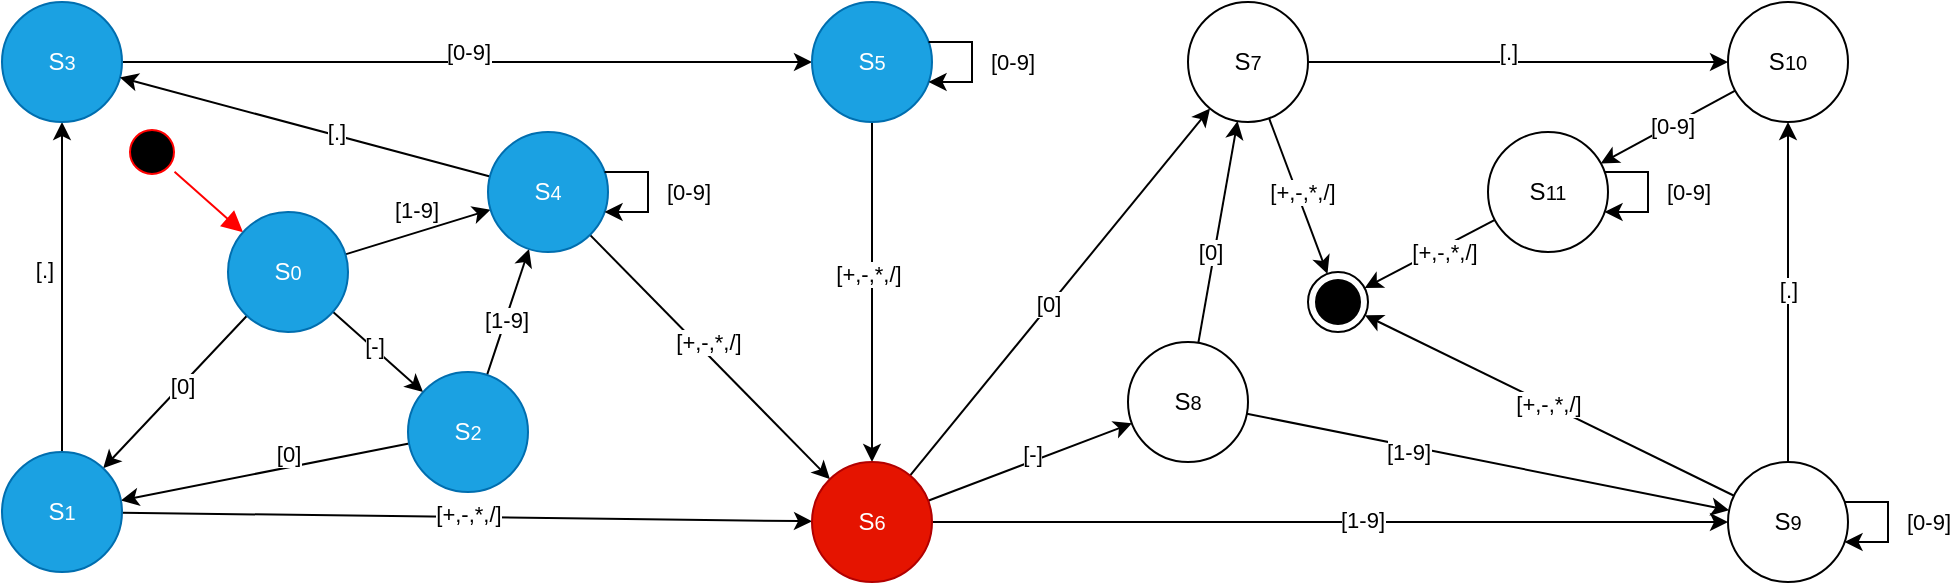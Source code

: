<mxfile version="24.7.5">
  <diagram name="Page-1" id="58cdce13-f638-feb5-8d6f-7d28b1aa9fa0">
    <mxGraphModel dx="1118" dy="667" grid="1" gridSize="10" guides="1" tooltips="1" connect="1" arrows="1" fold="1" page="1" pageScale="1" pageWidth="1100" pageHeight="850" background="none" math="0" shadow="0">
      <root>
        <mxCell id="0" />
        <mxCell id="1" parent="0" />
        <mxCell id="7sJPHcxp8LxkouLE9m6g-2" value="" style="ellipse;html=1;shape=startState;fillColor=#000000;strokeColor=#ff0000;" parent="1" vertex="1">
          <mxGeometry x="139" y="340" width="30" height="30" as="geometry" />
        </mxCell>
        <mxCell id="7sJPHcxp8LxkouLE9m6g-3" value="" style="html=1;verticalAlign=bottom;endArrow=block;endSize=8;strokeColor=#ff0000;rounded=0;endFill=1;" parent="1" source="7sJPHcxp8LxkouLE9m6g-2" target="7sJPHcxp8LxkouLE9m6g-6" edge="1">
          <mxGeometry relative="1" as="geometry">
            <mxPoint x="149" y="310" as="targetPoint" />
          </mxGeometry>
        </mxCell>
        <mxCell id="7sJPHcxp8LxkouLE9m6g-9" style="rounded=0;orthogonalLoop=1;jettySize=auto;html=1;" parent="1" source="7sJPHcxp8LxkouLE9m6g-6" target="7sJPHcxp8LxkouLE9m6g-8" edge="1">
          <mxGeometry relative="1" as="geometry" />
        </mxCell>
        <mxCell id="7sJPHcxp8LxkouLE9m6g-10" value="[-]" style="edgeLabel;html=1;align=center;verticalAlign=middle;resizable=0;points=[];" parent="7sJPHcxp8LxkouLE9m6g-9" vertex="1" connectable="0">
          <mxGeometry x="-0.123" y="1" relative="1" as="geometry">
            <mxPoint as="offset" />
          </mxGeometry>
        </mxCell>
        <mxCell id="7sJPHcxp8LxkouLE9m6g-13" style="rounded=0;orthogonalLoop=1;jettySize=auto;html=1;" parent="1" source="7sJPHcxp8LxkouLE9m6g-6" target="7sJPHcxp8LxkouLE9m6g-12" edge="1">
          <mxGeometry relative="1" as="geometry" />
        </mxCell>
        <mxCell id="7sJPHcxp8LxkouLE9m6g-14" value="[0]" style="edgeLabel;html=1;align=center;verticalAlign=middle;resizable=0;points=[];" parent="7sJPHcxp8LxkouLE9m6g-13" vertex="1" connectable="0">
          <mxGeometry x="-0.096" relative="1" as="geometry">
            <mxPoint as="offset" />
          </mxGeometry>
        </mxCell>
        <mxCell id="7sJPHcxp8LxkouLE9m6g-92" style="rounded=0;orthogonalLoop=1;jettySize=auto;html=1;" parent="1" source="7sJPHcxp8LxkouLE9m6g-6" target="7sJPHcxp8LxkouLE9m6g-24" edge="1">
          <mxGeometry relative="1" as="geometry">
            <mxPoint x="198.682" y="308.079" as="sourcePoint" />
            <mxPoint x="379.001" y="326.892" as="targetPoint" />
          </mxGeometry>
        </mxCell>
        <mxCell id="7sJPHcxp8LxkouLE9m6g-93" value="[1-9]" style="edgeLabel;html=1;align=center;verticalAlign=middle;resizable=0;points=[];" parent="7sJPHcxp8LxkouLE9m6g-92" vertex="1" connectable="0">
          <mxGeometry x="-0.302" y="-3" relative="1" as="geometry">
            <mxPoint x="9" y="-18" as="offset" />
          </mxGeometry>
        </mxCell>
        <mxCell id="7sJPHcxp8LxkouLE9m6g-6" value="S&lt;span style=&quot;font-size: 10px;&quot;&gt;0&lt;/span&gt;" style="shape=ellipse;html=1;dashed=0;whiteSpace=wrap;aspect=fixed;perimeter=ellipsePerimeter;fillColor=#1ba1e2;fontColor=#ffffff;strokeColor=#006EAF;" parent="1" vertex="1">
          <mxGeometry x="192" y="385" width="60" height="60" as="geometry" />
        </mxCell>
        <mxCell id="7sJPHcxp8LxkouLE9m6g-19" style="rounded=0;orthogonalLoop=1;jettySize=auto;html=1;" parent="1" source="7sJPHcxp8LxkouLE9m6g-8" target="7sJPHcxp8LxkouLE9m6g-12" edge="1">
          <mxGeometry relative="1" as="geometry" />
        </mxCell>
        <mxCell id="7sJPHcxp8LxkouLE9m6g-20" value="[0]" style="edgeLabel;html=1;align=center;verticalAlign=middle;resizable=0;points=[];" parent="7sJPHcxp8LxkouLE9m6g-19" vertex="1" connectable="0">
          <mxGeometry x="-0.26" y="-1" relative="1" as="geometry">
            <mxPoint x="-7" y="-5" as="offset" />
          </mxGeometry>
        </mxCell>
        <mxCell id="7sJPHcxp8LxkouLE9m6g-26" style="rounded=0;orthogonalLoop=1;jettySize=auto;html=1;" parent="1" source="7sJPHcxp8LxkouLE9m6g-8" target="7sJPHcxp8LxkouLE9m6g-24" edge="1">
          <mxGeometry relative="1" as="geometry" />
        </mxCell>
        <mxCell id="7sJPHcxp8LxkouLE9m6g-27" value="[1-9]" style="edgeLabel;html=1;align=center;verticalAlign=middle;resizable=0;points=[];" parent="7sJPHcxp8LxkouLE9m6g-26" vertex="1" connectable="0">
          <mxGeometry x="-0.112" relative="1" as="geometry">
            <mxPoint as="offset" />
          </mxGeometry>
        </mxCell>
        <mxCell id="7sJPHcxp8LxkouLE9m6g-8" value="S&lt;span style=&quot;font-size: 10px;&quot;&gt;2&lt;/span&gt;" style="shape=ellipse;html=1;dashed=0;whiteSpace=wrap;aspect=fixed;perimeter=ellipsePerimeter;fillColor=#1ba1e2;fontColor=#ffffff;strokeColor=#006EAF;" parent="1" vertex="1">
          <mxGeometry x="282" y="465" width="60" height="60" as="geometry" />
        </mxCell>
        <mxCell id="7sJPHcxp8LxkouLE9m6g-22" style="rounded=0;orthogonalLoop=1;jettySize=auto;html=1;" parent="1" source="7sJPHcxp8LxkouLE9m6g-12" target="7sJPHcxp8LxkouLE9m6g-21" edge="1">
          <mxGeometry relative="1" as="geometry" />
        </mxCell>
        <mxCell id="7sJPHcxp8LxkouLE9m6g-23" value="[.]" style="edgeLabel;html=1;align=center;verticalAlign=middle;resizable=0;points=[];" parent="7sJPHcxp8LxkouLE9m6g-22" vertex="1" connectable="0">
          <mxGeometry x="0.068" y="1" relative="1" as="geometry">
            <mxPoint x="-8" y="-3" as="offset" />
          </mxGeometry>
        </mxCell>
        <mxCell id="7sJPHcxp8LxkouLE9m6g-104" style="rounded=0;orthogonalLoop=1;jettySize=auto;html=1;" parent="1" source="7sJPHcxp8LxkouLE9m6g-12" target="7sJPHcxp8LxkouLE9m6g-35" edge="1">
          <mxGeometry relative="1" as="geometry" />
        </mxCell>
        <mxCell id="7sJPHcxp8LxkouLE9m6g-105" value="&lt;span style=&quot;color: rgba(0, 0, 0, 0); font-family: monospace; font-size: 0px; text-align: start; background-color: rgb(251, 251, 251);&quot;&gt;%3CmxGraphModel%3E%3Croot%3E%3CmxCell%20id%3D%220%22%2F%3E%3CmxCell%20id%3D%221%22%20parent%3D%220%22%2F%3E%3CmxCell%20id%3D%222%22%20value%3D%22%5B-%2C%2B%2C*%2C%2F%5D%22%20style%3D%22edgeLabel%3Bhtml%3D1%3Balign%3Dcenter%3BverticalAlign%3Dmiddle%3Bresizable%3D0%3Bpoints%3D%5B%5D%3B%22%20vertex%3D%221%22%20connectable%3D%220%22%20parent%3D%221%22%3E%3CmxGeometry%20x%3D%22732.792%22%20y%3D%22405.415%22%20as%3D%22geometry%22%2F%3E%3C%2FmxCell%3E%3C%2Froot%3E%3C%2FmxGraphModel%3E&lt;/span&gt;" style="edgeLabel;html=1;align=center;verticalAlign=middle;resizable=0;points=[];" parent="7sJPHcxp8LxkouLE9m6g-104" vertex="1" connectable="0">
          <mxGeometry x="-0.212" y="-3" relative="1" as="geometry">
            <mxPoint as="offset" />
          </mxGeometry>
        </mxCell>
        <mxCell id="7sJPHcxp8LxkouLE9m6g-106" value="[+,-,*,/]" style="edgeLabel;html=1;align=center;verticalAlign=middle;resizable=0;points=[];" parent="7sJPHcxp8LxkouLE9m6g-104" vertex="1" connectable="0">
          <mxGeometry x="-0.249" relative="1" as="geometry">
            <mxPoint x="43" y="-1" as="offset" />
          </mxGeometry>
        </mxCell>
        <mxCell id="7sJPHcxp8LxkouLE9m6g-12" value="S&lt;span style=&quot;font-size: 10px;&quot;&gt;1&lt;/span&gt;" style="shape=ellipse;html=1;dashed=0;whiteSpace=wrap;aspect=fixed;perimeter=ellipsePerimeter;fillColor=#1ba1e2;fontColor=#ffffff;strokeColor=#006EAF;" parent="1" vertex="1">
          <mxGeometry x="79" y="505" width="60" height="60" as="geometry" />
        </mxCell>
        <mxCell id="7sJPHcxp8LxkouLE9m6g-37" style="rounded=0;orthogonalLoop=1;jettySize=auto;html=1;" parent="1" source="7sJPHcxp8LxkouLE9m6g-79" target="7sJPHcxp8LxkouLE9m6g-35" edge="1">
          <mxGeometry relative="1" as="geometry" />
        </mxCell>
        <mxCell id="7sJPHcxp8LxkouLE9m6g-39" value="[+,-,*,/]" style="edgeLabel;html=1;align=center;verticalAlign=middle;resizable=0;points=[];" parent="7sJPHcxp8LxkouLE9m6g-37" vertex="1" connectable="0">
          <mxGeometry x="0.193" relative="1" as="geometry">
            <mxPoint x="-2" y="-26" as="offset" />
          </mxGeometry>
        </mxCell>
        <mxCell id="7sJPHcxp8LxkouLE9m6g-80" style="rounded=0;orthogonalLoop=1;jettySize=auto;html=1;" parent="1" source="7sJPHcxp8LxkouLE9m6g-21" target="7sJPHcxp8LxkouLE9m6g-79" edge="1">
          <mxGeometry relative="1" as="geometry" />
        </mxCell>
        <mxCell id="7sJPHcxp8LxkouLE9m6g-81" value="[0-9]" style="edgeLabel;html=1;align=center;verticalAlign=middle;resizable=0;points=[];" parent="7sJPHcxp8LxkouLE9m6g-80" vertex="1" connectable="0">
          <mxGeometry x="-0.329" y="2" relative="1" as="geometry">
            <mxPoint x="57" y="-3" as="offset" />
          </mxGeometry>
        </mxCell>
        <mxCell id="7sJPHcxp8LxkouLE9m6g-21" value="S&lt;span style=&quot;font-size: 10px;&quot;&gt;3&lt;/span&gt;" style="shape=ellipse;html=1;dashed=0;whiteSpace=wrap;aspect=fixed;perimeter=ellipsePerimeter;fillColor=#1ba1e2;fontColor=#ffffff;strokeColor=#006EAF;" parent="1" vertex="1">
          <mxGeometry x="79" y="280" width="60" height="60" as="geometry" />
        </mxCell>
        <mxCell id="7sJPHcxp8LxkouLE9m6g-31" style="rounded=0;orthogonalLoop=1;jettySize=auto;html=1;" parent="1" source="7sJPHcxp8LxkouLE9m6g-24" target="7sJPHcxp8LxkouLE9m6g-21" edge="1">
          <mxGeometry relative="1" as="geometry" />
        </mxCell>
        <mxCell id="7sJPHcxp8LxkouLE9m6g-32" value="[.]" style="edgeLabel;html=1;align=center;verticalAlign=middle;resizable=0;points=[];" parent="7sJPHcxp8LxkouLE9m6g-31" vertex="1" connectable="0">
          <mxGeometry x="-0.174" y="1" relative="1" as="geometry">
            <mxPoint x="-1" y="-3" as="offset" />
          </mxGeometry>
        </mxCell>
        <mxCell id="7sJPHcxp8LxkouLE9m6g-36" style="rounded=0;orthogonalLoop=1;jettySize=auto;html=1;" parent="1" source="7sJPHcxp8LxkouLE9m6g-24" target="7sJPHcxp8LxkouLE9m6g-35" edge="1">
          <mxGeometry relative="1" as="geometry" />
        </mxCell>
        <mxCell id="7sJPHcxp8LxkouLE9m6g-38" value="[+,-,*,/]" style="edgeLabel;html=1;align=center;verticalAlign=middle;resizable=0;points=[];" parent="7sJPHcxp8LxkouLE9m6g-36" vertex="1" connectable="0">
          <mxGeometry x="-0.027" relative="1" as="geometry">
            <mxPoint y="-6" as="offset" />
          </mxGeometry>
        </mxCell>
        <mxCell id="7sJPHcxp8LxkouLE9m6g-24" value="S&lt;span style=&quot;font-size: 10px;&quot;&gt;4&lt;/span&gt;" style="shape=ellipse;html=1;dashed=0;whiteSpace=wrap;aspect=fixed;perimeter=ellipsePerimeter;fillColor=#1ba1e2;fontColor=#ffffff;strokeColor=#006EAF;" parent="1" vertex="1">
          <mxGeometry x="322" y="345" width="60" height="60" as="geometry" />
        </mxCell>
        <mxCell id="7sJPHcxp8LxkouLE9m6g-29" style="edgeStyle=orthogonalEdgeStyle;rounded=0;orthogonalLoop=1;jettySize=auto;html=1;elbow=horizontal;" parent="1" source="7sJPHcxp8LxkouLE9m6g-24" target="7sJPHcxp8LxkouLE9m6g-24" edge="1">
          <mxGeometry relative="1" as="geometry" />
        </mxCell>
        <mxCell id="7sJPHcxp8LxkouLE9m6g-30" value="[0-9]" style="edgeLabel;html=1;align=center;verticalAlign=middle;resizable=0;points=[];" parent="7sJPHcxp8LxkouLE9m6g-29" vertex="1" connectable="0">
          <mxGeometry x="-0.166" y="1" relative="1" as="geometry">
            <mxPoint x="19" y="5" as="offset" />
          </mxGeometry>
        </mxCell>
        <mxCell id="7sJPHcxp8LxkouLE9m6g-45" style="rounded=0;orthogonalLoop=1;jettySize=auto;html=1;" parent="1" source="7sJPHcxp8LxkouLE9m6g-35" target="7sJPHcxp8LxkouLE9m6g-44" edge="1">
          <mxGeometry relative="1" as="geometry" />
        </mxCell>
        <mxCell id="7sJPHcxp8LxkouLE9m6g-48" value="[-]" style="edgeLabel;html=1;align=center;verticalAlign=middle;resizable=0;points=[];" parent="7sJPHcxp8LxkouLE9m6g-45" vertex="1" connectable="0">
          <mxGeometry x="0.086" y="2" relative="1" as="geometry">
            <mxPoint x="-3" y="-1" as="offset" />
          </mxGeometry>
        </mxCell>
        <mxCell id="7sJPHcxp8LxkouLE9m6g-47" style="rounded=0;orthogonalLoop=1;jettySize=auto;html=1;" parent="1" source="7sJPHcxp8LxkouLE9m6g-35" target="7sJPHcxp8LxkouLE9m6g-46" edge="1">
          <mxGeometry relative="1" as="geometry" />
        </mxCell>
        <mxCell id="7sJPHcxp8LxkouLE9m6g-49" value="[0]" style="edgeLabel;html=1;align=center;verticalAlign=middle;resizable=0;points=[];" parent="7sJPHcxp8LxkouLE9m6g-47" vertex="1" connectable="0">
          <mxGeometry x="-0.117" relative="1" as="geometry">
            <mxPoint x="3" y="-5" as="offset" />
          </mxGeometry>
        </mxCell>
        <mxCell id="7sJPHcxp8LxkouLE9m6g-99" style="rounded=0;orthogonalLoop=1;jettySize=auto;html=1;" parent="1" source="7sJPHcxp8LxkouLE9m6g-35" target="7sJPHcxp8LxkouLE9m6g-62" edge="1">
          <mxGeometry relative="1" as="geometry" />
        </mxCell>
        <mxCell id="7sJPHcxp8LxkouLE9m6g-100" value="[1-9]" style="edgeLabel;html=1;align=center;verticalAlign=middle;resizable=0;points=[];" parent="7sJPHcxp8LxkouLE9m6g-99" vertex="1" connectable="0">
          <mxGeometry x="0.311" y="1" relative="1" as="geometry">
            <mxPoint x="-46" as="offset" />
          </mxGeometry>
        </mxCell>
        <mxCell id="7sJPHcxp8LxkouLE9m6g-35" value="S&lt;span style=&quot;font-size: 10px;&quot;&gt;6&lt;/span&gt;" style="shape=ellipse;html=1;dashed=0;whiteSpace=wrap;aspect=fixed;perimeter=ellipsePerimeter;fillColor=#e51400;fontColor=#ffffff;strokeColor=#B20000;" parent="1" vertex="1">
          <mxGeometry x="484" y="510" width="60" height="60" as="geometry" />
        </mxCell>
        <mxCell id="7sJPHcxp8LxkouLE9m6g-58" style="rounded=0;orthogonalLoop=1;jettySize=auto;html=1;" parent="1" source="7sJPHcxp8LxkouLE9m6g-44" target="7sJPHcxp8LxkouLE9m6g-46" edge="1">
          <mxGeometry relative="1" as="geometry" />
        </mxCell>
        <mxCell id="7sJPHcxp8LxkouLE9m6g-59" value="[0]" style="edgeLabel;html=1;align=center;verticalAlign=middle;resizable=0;points=[];" parent="7sJPHcxp8LxkouLE9m6g-58" vertex="1" connectable="0">
          <mxGeometry x="-0.165" y="2" relative="1" as="geometry">
            <mxPoint x="-1" y="1" as="offset" />
          </mxGeometry>
        </mxCell>
        <mxCell id="7sJPHcxp8LxkouLE9m6g-63" style="rounded=0;orthogonalLoop=1;jettySize=auto;html=1;" parent="1" source="7sJPHcxp8LxkouLE9m6g-44" target="7sJPHcxp8LxkouLE9m6g-62" edge="1">
          <mxGeometry relative="1" as="geometry" />
        </mxCell>
        <mxCell id="7sJPHcxp8LxkouLE9m6g-64" value="[1-9]" style="edgeLabel;html=1;align=center;verticalAlign=middle;resizable=0;points=[];" parent="7sJPHcxp8LxkouLE9m6g-63" vertex="1" connectable="0">
          <mxGeometry x="0.374" y="2" relative="1" as="geometry">
            <mxPoint x="-86" y="-12" as="offset" />
          </mxGeometry>
        </mxCell>
        <mxCell id="7sJPHcxp8LxkouLE9m6g-44" value="S&lt;span style=&quot;font-size: 10px;&quot;&gt;8&lt;/span&gt;" style="shape=ellipse;html=1;dashed=0;whiteSpace=wrap;aspect=fixed;perimeter=ellipsePerimeter;" parent="1" vertex="1">
          <mxGeometry x="642" y="450" width="60" height="60" as="geometry" />
        </mxCell>
        <mxCell id="7sJPHcxp8LxkouLE9m6g-51" style="rounded=0;orthogonalLoop=1;jettySize=auto;html=1;" parent="1" source="7sJPHcxp8LxkouLE9m6g-46" target="7sJPHcxp8LxkouLE9m6g-85" edge="1">
          <mxGeometry relative="1" as="geometry" />
        </mxCell>
        <mxCell id="7sJPHcxp8LxkouLE9m6g-52" value="[.]" style="edgeLabel;html=1;align=center;verticalAlign=middle;resizable=0;points=[];" parent="7sJPHcxp8LxkouLE9m6g-51" vertex="1" connectable="0">
          <mxGeometry x="0.209" y="2" relative="1" as="geometry">
            <mxPoint x="-27" y="-3" as="offset" />
          </mxGeometry>
        </mxCell>
        <mxCell id="7sJPHcxp8LxkouLE9m6g-46" value="S&lt;span style=&quot;font-size: 10px;&quot;&gt;7&lt;/span&gt;" style="shape=ellipse;html=1;dashed=0;whiteSpace=wrap;aspect=fixed;perimeter=ellipsePerimeter;" parent="1" vertex="1">
          <mxGeometry x="672" y="280" width="60" height="60" as="geometry" />
        </mxCell>
        <mxCell id="7sJPHcxp8LxkouLE9m6g-50" value="S&lt;span style=&quot;font-size: 10px;&quot;&gt;11&lt;/span&gt;" style="shape=ellipse;html=1;dashed=0;whiteSpace=wrap;aspect=fixed;perimeter=ellipsePerimeter;" parent="1" vertex="1">
          <mxGeometry x="822" y="345" width="60" height="60" as="geometry" />
        </mxCell>
        <mxCell id="7sJPHcxp8LxkouLE9m6g-67" style="rounded=0;orthogonalLoop=1;jettySize=auto;html=1;" parent="1" source="7sJPHcxp8LxkouLE9m6g-62" target="7sJPHcxp8LxkouLE9m6g-85" edge="1">
          <mxGeometry relative="1" as="geometry" />
        </mxCell>
        <mxCell id="7sJPHcxp8LxkouLE9m6g-68" value="[.]" style="edgeLabel;html=1;align=center;verticalAlign=middle;resizable=0;points=[];" parent="7sJPHcxp8LxkouLE9m6g-67" vertex="1" connectable="0">
          <mxGeometry x="-0.491" relative="1" as="geometry">
            <mxPoint y="-43" as="offset" />
          </mxGeometry>
        </mxCell>
        <mxCell id="7sJPHcxp8LxkouLE9m6g-72" style="rounded=0;orthogonalLoop=1;jettySize=auto;html=1;" parent="1" source="7sJPHcxp8LxkouLE9m6g-62" target="7sJPHcxp8LxkouLE9m6g-76" edge="1">
          <mxGeometry relative="1" as="geometry" />
        </mxCell>
        <mxCell id="7sJPHcxp8LxkouLE9m6g-74" value="[+,-,*,/]" style="edgeLabel;html=1;align=center;verticalAlign=middle;resizable=0;points=[];" parent="7sJPHcxp8LxkouLE9m6g-72" vertex="1" connectable="0">
          <mxGeometry x="-0.351" y="1" relative="1" as="geometry">
            <mxPoint x="-33" y="-18" as="offset" />
          </mxGeometry>
        </mxCell>
        <mxCell id="7sJPHcxp8LxkouLE9m6g-62" value="S&lt;span style=&quot;font-size: 10px;&quot;&gt;9&lt;/span&gt;" style="shape=ellipse;html=1;dashed=0;whiteSpace=wrap;aspect=fixed;perimeter=ellipsePerimeter;" parent="1" vertex="1">
          <mxGeometry x="942" y="510" width="60" height="60" as="geometry" />
        </mxCell>
        <mxCell id="7sJPHcxp8LxkouLE9m6g-65" style="edgeStyle=orthogonalEdgeStyle;rounded=0;orthogonalLoop=1;jettySize=auto;html=1;" parent="1" source="7sJPHcxp8LxkouLE9m6g-62" target="7sJPHcxp8LxkouLE9m6g-62" edge="1">
          <mxGeometry relative="1" as="geometry" />
        </mxCell>
        <mxCell id="7sJPHcxp8LxkouLE9m6g-66" value="[0-9]" style="edgeLabel;html=1;align=center;verticalAlign=middle;resizable=0;points=[];" parent="7sJPHcxp8LxkouLE9m6g-65" vertex="1" connectable="0">
          <mxGeometry x="0.248" y="2" relative="1" as="geometry">
            <mxPoint x="18" y="-8" as="offset" />
          </mxGeometry>
        </mxCell>
        <mxCell id="7sJPHcxp8LxkouLE9m6g-70" style="rounded=0;orthogonalLoop=1;jettySize=auto;html=1;" parent="1" source="7sJPHcxp8LxkouLE9m6g-50" target="7sJPHcxp8LxkouLE9m6g-76" edge="1">
          <mxGeometry relative="1" as="geometry" />
        </mxCell>
        <mxCell id="7sJPHcxp8LxkouLE9m6g-75" value="[+,-,*,/]" style="edgeLabel;html=1;align=center;verticalAlign=middle;resizable=0;points=[];" parent="7sJPHcxp8LxkouLE9m6g-70" vertex="1" connectable="0">
          <mxGeometry x="-0.483" y="2" relative="1" as="geometry">
            <mxPoint x="-10" y="5" as="offset" />
          </mxGeometry>
        </mxCell>
        <mxCell id="7sJPHcxp8LxkouLE9m6g-76" value="" style="ellipse;html=1;shape=endState;fillColor=strokeColor;" parent="1" vertex="1">
          <mxGeometry x="732" y="415" width="30" height="30" as="geometry" />
        </mxCell>
        <mxCell id="7sJPHcxp8LxkouLE9m6g-79" value="S&lt;span style=&quot;font-size: 10px;&quot;&gt;5&lt;/span&gt;" style="shape=ellipse;html=1;dashed=0;whiteSpace=wrap;aspect=fixed;perimeter=ellipsePerimeter;fillColor=#1ba1e2;fontColor=#ffffff;strokeColor=#006EAF;" parent="1" vertex="1">
          <mxGeometry x="484" y="280" width="60" height="60" as="geometry" />
        </mxCell>
        <mxCell id="7sJPHcxp8LxkouLE9m6g-86" style="rounded=0;orthogonalLoop=1;jettySize=auto;html=1;" parent="1" source="7sJPHcxp8LxkouLE9m6g-85" target="7sJPHcxp8LxkouLE9m6g-50" edge="1">
          <mxGeometry relative="1" as="geometry" />
        </mxCell>
        <mxCell id="7sJPHcxp8LxkouLE9m6g-87" value="[0-9]" style="edgeLabel;html=1;align=center;verticalAlign=middle;resizable=0;points=[];" parent="7sJPHcxp8LxkouLE9m6g-86" vertex="1" connectable="0">
          <mxGeometry x="-0.47" y="-1" relative="1" as="geometry">
            <mxPoint x="-13" y="9" as="offset" />
          </mxGeometry>
        </mxCell>
        <mxCell id="7sJPHcxp8LxkouLE9m6g-85" value="S&lt;span style=&quot;font-size: 10px;&quot;&gt;10&lt;/span&gt;" style="shape=ellipse;html=1;dashed=0;whiteSpace=wrap;aspect=fixed;perimeter=ellipsePerimeter;" parent="1" vertex="1">
          <mxGeometry x="942" y="280" width="60" height="60" as="geometry" />
        </mxCell>
        <mxCell id="7sJPHcxp8LxkouLE9m6g-88" style="edgeStyle=orthogonalEdgeStyle;rounded=0;orthogonalLoop=1;jettySize=auto;html=1;" parent="1" source="7sJPHcxp8LxkouLE9m6g-50" target="7sJPHcxp8LxkouLE9m6g-50" edge="1">
          <mxGeometry relative="1" as="geometry" />
        </mxCell>
        <mxCell id="7sJPHcxp8LxkouLE9m6g-89" value="[0-9]" style="edgeLabel;html=1;align=center;verticalAlign=middle;resizable=0;points=[];" parent="7sJPHcxp8LxkouLE9m6g-88" vertex="1" connectable="0">
          <mxGeometry x="-0.284" y="1" relative="1" as="geometry">
            <mxPoint x="19" y="9" as="offset" />
          </mxGeometry>
        </mxCell>
        <mxCell id="7sJPHcxp8LxkouLE9m6g-102" style="edgeStyle=orthogonalEdgeStyle;rounded=0;orthogonalLoop=1;jettySize=auto;html=1;" parent="1" source="7sJPHcxp8LxkouLE9m6g-79" target="7sJPHcxp8LxkouLE9m6g-79" edge="1">
          <mxGeometry relative="1" as="geometry" />
        </mxCell>
        <mxCell id="7sJPHcxp8LxkouLE9m6g-103" value="[0-9]" style="edgeLabel;html=1;align=center;verticalAlign=middle;resizable=0;points=[];" parent="7sJPHcxp8LxkouLE9m6g-102" vertex="1" connectable="0">
          <mxGeometry x="0.331" relative="1" as="geometry">
            <mxPoint x="20" y="-10" as="offset" />
          </mxGeometry>
        </mxCell>
        <mxCell id="7sJPHcxp8LxkouLE9m6g-108" style="rounded=0;orthogonalLoop=1;jettySize=auto;html=1;" parent="1" source="7sJPHcxp8LxkouLE9m6g-46" target="7sJPHcxp8LxkouLE9m6g-76" edge="1">
          <mxGeometry relative="1" as="geometry" />
        </mxCell>
        <mxCell id="7sJPHcxp8LxkouLE9m6g-109" value="[+,-,*,/]" style="edgeLabel;html=1;align=center;verticalAlign=middle;resizable=0;points=[];" parent="7sJPHcxp8LxkouLE9m6g-108" vertex="1" connectable="0">
          <mxGeometry x="-0.048" y="-2" relative="1" as="geometry">
            <mxPoint x="4" y="-1" as="offset" />
          </mxGeometry>
        </mxCell>
      </root>
    </mxGraphModel>
  </diagram>
</mxfile>
